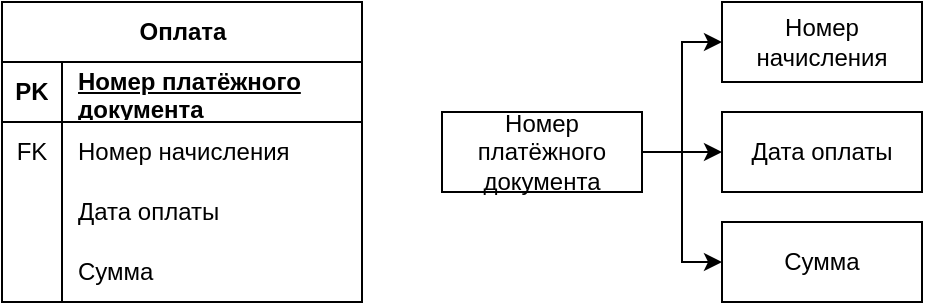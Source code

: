 <mxfile version="23.1.5" type="device">
  <diagram name="Страница — 1" id="hy_rnXwXkEZjf1AefpcV">
    <mxGraphModel dx="792" dy="1236" grid="1" gridSize="10" guides="1" tooltips="1" connect="1" arrows="1" fold="1" page="1" pageScale="1" pageWidth="827" pageHeight="1169" math="0" shadow="0">
      <root>
        <mxCell id="0" />
        <mxCell id="1" parent="0" />
        <mxCell id="4VyFDrTpfNh_a6fxR8hf-1" value="Оплата" style="shape=table;startSize=30;container=1;collapsible=1;childLayout=tableLayout;fixedRows=1;rowLines=0;fontStyle=1;align=center;resizeLast=1;html=1;" vertex="1" parent="1">
          <mxGeometry x="160" y="330" width="180" height="150" as="geometry" />
        </mxCell>
        <mxCell id="4VyFDrTpfNh_a6fxR8hf-2" value="" style="shape=tableRow;horizontal=0;startSize=0;swimlaneHead=0;swimlaneBody=0;fillColor=none;collapsible=0;dropTarget=0;points=[[0,0.5],[1,0.5]];portConstraint=eastwest;top=0;left=0;right=0;bottom=1;" vertex="1" parent="4VyFDrTpfNh_a6fxR8hf-1">
          <mxGeometry y="30" width="180" height="30" as="geometry" />
        </mxCell>
        <mxCell id="4VyFDrTpfNh_a6fxR8hf-3" value="PK" style="shape=partialRectangle;connectable=0;fillColor=none;top=0;left=0;bottom=0;right=0;fontStyle=1;overflow=hidden;whiteSpace=wrap;html=1;" vertex="1" parent="4VyFDrTpfNh_a6fxR8hf-2">
          <mxGeometry width="30" height="30" as="geometry">
            <mxRectangle width="30" height="30" as="alternateBounds" />
          </mxGeometry>
        </mxCell>
        <mxCell id="4VyFDrTpfNh_a6fxR8hf-4" value="Номер платёжного документа" style="shape=partialRectangle;connectable=0;fillColor=none;top=0;left=0;bottom=0;right=0;align=left;spacingLeft=6;fontStyle=5;overflow=hidden;whiteSpace=wrap;html=1;" vertex="1" parent="4VyFDrTpfNh_a6fxR8hf-2">
          <mxGeometry x="30" width="150" height="30" as="geometry">
            <mxRectangle width="150" height="30" as="alternateBounds" />
          </mxGeometry>
        </mxCell>
        <mxCell id="4VyFDrTpfNh_a6fxR8hf-5" value="" style="shape=tableRow;horizontal=0;startSize=0;swimlaneHead=0;swimlaneBody=0;fillColor=none;collapsible=0;dropTarget=0;points=[[0,0.5],[1,0.5]];portConstraint=eastwest;top=0;left=0;right=0;bottom=0;" vertex="1" parent="4VyFDrTpfNh_a6fxR8hf-1">
          <mxGeometry y="60" width="180" height="30" as="geometry" />
        </mxCell>
        <mxCell id="4VyFDrTpfNh_a6fxR8hf-6" value="FK" style="shape=partialRectangle;connectable=0;fillColor=none;top=0;left=0;bottom=0;right=0;editable=1;overflow=hidden;whiteSpace=wrap;html=1;" vertex="1" parent="4VyFDrTpfNh_a6fxR8hf-5">
          <mxGeometry width="30" height="30" as="geometry">
            <mxRectangle width="30" height="30" as="alternateBounds" />
          </mxGeometry>
        </mxCell>
        <mxCell id="4VyFDrTpfNh_a6fxR8hf-7" value="Номер начисления" style="shape=partialRectangle;connectable=0;fillColor=none;top=0;left=0;bottom=0;right=0;align=left;spacingLeft=6;overflow=hidden;whiteSpace=wrap;html=1;" vertex="1" parent="4VyFDrTpfNh_a6fxR8hf-5">
          <mxGeometry x="30" width="150" height="30" as="geometry">
            <mxRectangle width="150" height="30" as="alternateBounds" />
          </mxGeometry>
        </mxCell>
        <mxCell id="4VyFDrTpfNh_a6fxR8hf-8" value="" style="shape=tableRow;horizontal=0;startSize=0;swimlaneHead=0;swimlaneBody=0;fillColor=none;collapsible=0;dropTarget=0;points=[[0,0.5],[1,0.5]];portConstraint=eastwest;top=0;left=0;right=0;bottom=0;" vertex="1" parent="4VyFDrTpfNh_a6fxR8hf-1">
          <mxGeometry y="90" width="180" height="30" as="geometry" />
        </mxCell>
        <mxCell id="4VyFDrTpfNh_a6fxR8hf-9" value="" style="shape=partialRectangle;connectable=0;fillColor=none;top=0;left=0;bottom=0;right=0;editable=1;overflow=hidden;whiteSpace=wrap;html=1;" vertex="1" parent="4VyFDrTpfNh_a6fxR8hf-8">
          <mxGeometry width="30" height="30" as="geometry">
            <mxRectangle width="30" height="30" as="alternateBounds" />
          </mxGeometry>
        </mxCell>
        <mxCell id="4VyFDrTpfNh_a6fxR8hf-10" value="Дата оплаты" style="shape=partialRectangle;connectable=0;fillColor=none;top=0;left=0;bottom=0;right=0;align=left;spacingLeft=6;overflow=hidden;whiteSpace=wrap;html=1;" vertex="1" parent="4VyFDrTpfNh_a6fxR8hf-8">
          <mxGeometry x="30" width="150" height="30" as="geometry">
            <mxRectangle width="150" height="30" as="alternateBounds" />
          </mxGeometry>
        </mxCell>
        <mxCell id="4VyFDrTpfNh_a6fxR8hf-11" value="" style="shape=tableRow;horizontal=0;startSize=0;swimlaneHead=0;swimlaneBody=0;fillColor=none;collapsible=0;dropTarget=0;points=[[0,0.5],[1,0.5]];portConstraint=eastwest;top=0;left=0;right=0;bottom=0;" vertex="1" parent="4VyFDrTpfNh_a6fxR8hf-1">
          <mxGeometry y="120" width="180" height="30" as="geometry" />
        </mxCell>
        <mxCell id="4VyFDrTpfNh_a6fxR8hf-12" value="" style="shape=partialRectangle;connectable=0;fillColor=none;top=0;left=0;bottom=0;right=0;editable=1;overflow=hidden;whiteSpace=wrap;html=1;" vertex="1" parent="4VyFDrTpfNh_a6fxR8hf-11">
          <mxGeometry width="30" height="30" as="geometry">
            <mxRectangle width="30" height="30" as="alternateBounds" />
          </mxGeometry>
        </mxCell>
        <mxCell id="4VyFDrTpfNh_a6fxR8hf-13" value="Сумма" style="shape=partialRectangle;connectable=0;fillColor=none;top=0;left=0;bottom=0;right=0;align=left;spacingLeft=6;overflow=hidden;whiteSpace=wrap;html=1;" vertex="1" parent="4VyFDrTpfNh_a6fxR8hf-11">
          <mxGeometry x="30" width="150" height="30" as="geometry">
            <mxRectangle width="150" height="30" as="alternateBounds" />
          </mxGeometry>
        </mxCell>
        <mxCell id="4VyFDrTpfNh_a6fxR8hf-18" style="edgeStyle=orthogonalEdgeStyle;rounded=0;orthogonalLoop=1;jettySize=auto;html=1;entryX=0;entryY=0.5;entryDx=0;entryDy=0;" edge="1" parent="1" source="4VyFDrTpfNh_a6fxR8hf-14" target="4VyFDrTpfNh_a6fxR8hf-15">
          <mxGeometry relative="1" as="geometry" />
        </mxCell>
        <mxCell id="4VyFDrTpfNh_a6fxR8hf-19" style="edgeStyle=orthogonalEdgeStyle;rounded=0;orthogonalLoop=1;jettySize=auto;html=1;entryX=0;entryY=0.5;entryDx=0;entryDy=0;" edge="1" parent="1" source="4VyFDrTpfNh_a6fxR8hf-14" target="4VyFDrTpfNh_a6fxR8hf-16">
          <mxGeometry relative="1" as="geometry" />
        </mxCell>
        <mxCell id="4VyFDrTpfNh_a6fxR8hf-20" style="edgeStyle=orthogonalEdgeStyle;rounded=0;orthogonalLoop=1;jettySize=auto;html=1;entryX=0;entryY=0.5;entryDx=0;entryDy=0;" edge="1" parent="1" source="4VyFDrTpfNh_a6fxR8hf-14" target="4VyFDrTpfNh_a6fxR8hf-17">
          <mxGeometry relative="1" as="geometry" />
        </mxCell>
        <mxCell id="4VyFDrTpfNh_a6fxR8hf-14" value="Номер платёжного документа" style="whiteSpace=wrap;html=1;align=center;" vertex="1" parent="1">
          <mxGeometry x="380" y="385" width="100" height="40" as="geometry" />
        </mxCell>
        <mxCell id="4VyFDrTpfNh_a6fxR8hf-15" value="Номер начисления" style="whiteSpace=wrap;html=1;align=center;" vertex="1" parent="1">
          <mxGeometry x="520" y="330" width="100" height="40" as="geometry" />
        </mxCell>
        <mxCell id="4VyFDrTpfNh_a6fxR8hf-16" value="Дата оплаты" style="whiteSpace=wrap;html=1;align=center;" vertex="1" parent="1">
          <mxGeometry x="520" y="385" width="100" height="40" as="geometry" />
        </mxCell>
        <mxCell id="4VyFDrTpfNh_a6fxR8hf-17" value="Сумма" style="whiteSpace=wrap;html=1;align=center;" vertex="1" parent="1">
          <mxGeometry x="520" y="440" width="100" height="40" as="geometry" />
        </mxCell>
      </root>
    </mxGraphModel>
  </diagram>
</mxfile>
